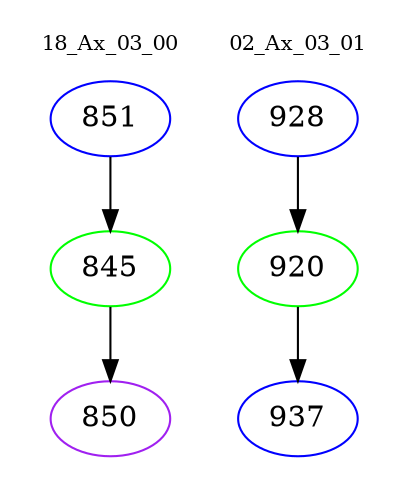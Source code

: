 digraph{
subgraph cluster_0 {
color = white
label = "18_Ax_03_00";
fontsize=10;
T0_851 [label="851", color="blue"]
T0_851 -> T0_845 [color="black"]
T0_845 [label="845", color="green"]
T0_845 -> T0_850 [color="black"]
T0_850 [label="850", color="purple"]
}
subgraph cluster_1 {
color = white
label = "02_Ax_03_01";
fontsize=10;
T1_928 [label="928", color="blue"]
T1_928 -> T1_920 [color="black"]
T1_920 [label="920", color="green"]
T1_920 -> T1_937 [color="black"]
T1_937 [label="937", color="blue"]
}
}
